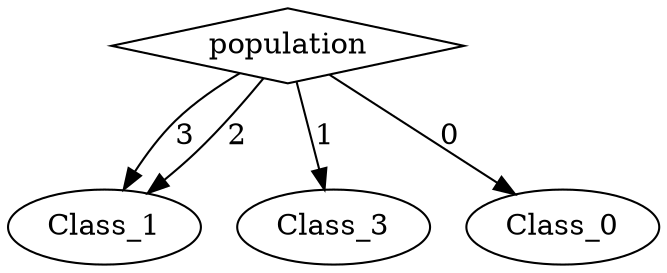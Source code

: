 digraph {
node [label=Class_1,style=""] Class_1
node [label=Class_1,style=""] Class_1
node [label=Class_3,style=""] Class_3
node [label=Class_0,style=""] Class_0
node [label=population,shape="diamond",style=""] 0

0 -> Class_1 [label="3"]
0 -> Class_1 [label="2"]
0 -> Class_3 [label="1"]
0 -> Class_0 [label="0"]
}
